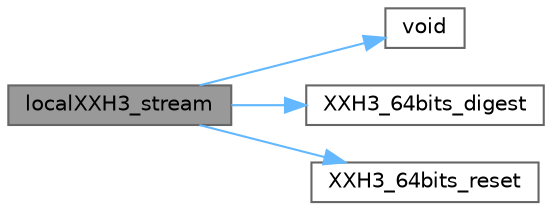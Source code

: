 digraph "localXXH3_stream"
{
 // LATEX_PDF_SIZE
  bgcolor="transparent";
  edge [fontname=Helvetica,fontsize=10,labelfontname=Helvetica,labelfontsize=10];
  node [fontname=Helvetica,fontsize=10,shape=box,height=0.2,width=0.4];
  rankdir="LR";
  Node1 [id="Node000001",label="localXXH3_stream",height=0.2,width=0.4,color="gray40", fillcolor="grey60", style="filled", fontcolor="black",tooltip=" "];
  Node1 -> Node2 [id="edge1_Node000001_Node000002",color="steelblue1",style="solid",tooltip=" "];
  Node2 [id="Node000002",label="void",height=0.2,width=0.4,color="grey40", fillcolor="white", style="filled",URL="$mimalloc_8h.html#a9d6d8aef94ac19034a5f163606f84830",tooltip=" "];
  Node1 -> Node3 [id="edge2_Node000001_Node000003",color="steelblue1",style="solid",tooltip=" "];
  Node3 [id="Node000003",label="XXH3_64bits_digest",height=0.2,width=0.4,color="grey40", fillcolor="white", style="filled",URL="$group___x_x_h3__family.html#ga60f10ffa9a4250d5e2cdf6f7a287a6be",tooltip="Returns the calculated XXH3 64-bit hash value from an XXH3_state_t."];
  Node1 -> Node4 [id="edge3_Node000001_Node000004",color="steelblue1",style="solid",tooltip=" "];
  Node4 [id="Node000004",label="XXH3_64bits_reset",height=0.2,width=0.4,color="grey40", fillcolor="white", style="filled",URL="$group___x_x_h3__family.html#ga7fc0bce0d66a66b152af11992bedbc2d",tooltip="Resets an XXH3_state_t to begin a new hash."];
}
